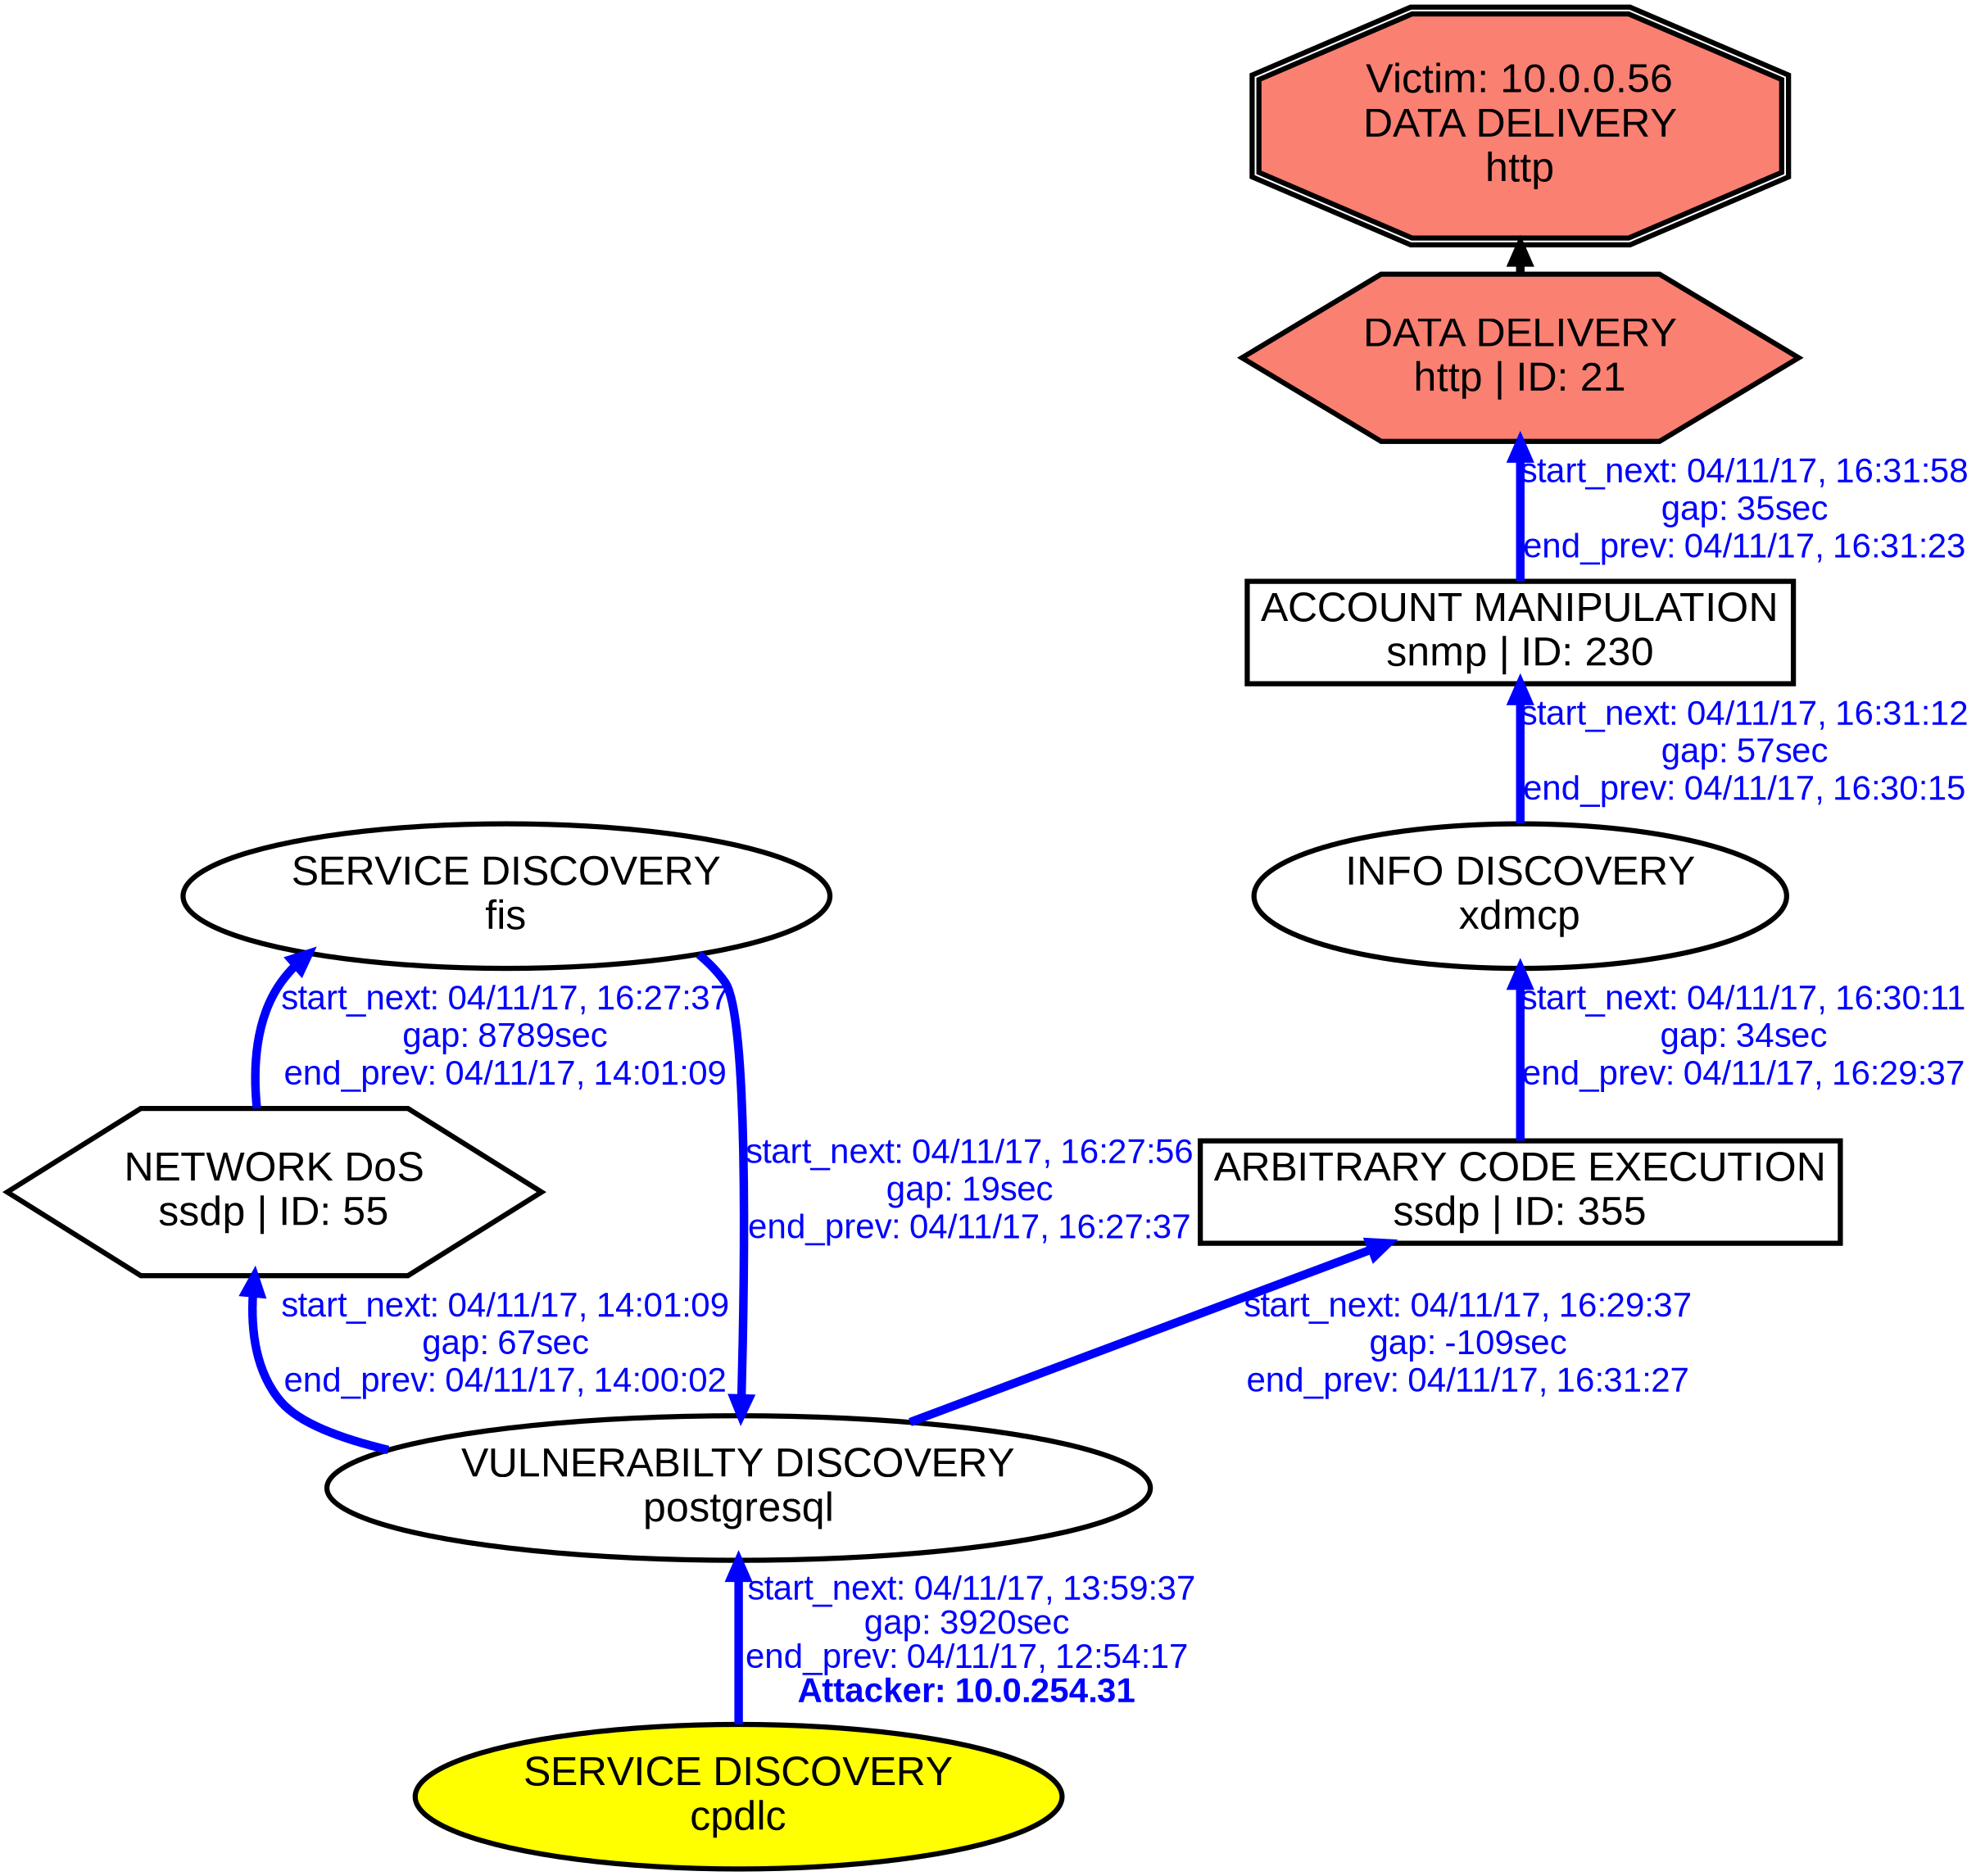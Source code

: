 digraph DATADELIVERYhttp {
rankdir="BT"; 
 graph [ nodesep="0.1", ranksep="0.02"] 
 node [ fontname=Arial, fontsize=24,penwidth=3]; 
 edge [ fontname=Arial, fontsize=20,penwidth=5 ];
"Victim: 10.0.0.56
DATA DELIVERY
http" [shape=doubleoctagon, style=filled, fillcolor=salmon];
{ rank = max; "Victim: 10.0.0.56
DATA DELIVERY
http"}
"DATA DELIVERY
http | ID: 21" -> "Victim: 10.0.0.56
DATA DELIVERY
http"
"DATA DELIVERY
http | ID: 21" [style=filled, fillcolor= salmon]
{ rank=same; "DATA DELIVERY
http | ID: 21"}
"SERVICE DISCOVERY
cpdlc" [style=filled, fillcolor= yellow]
"SERVICE DISCOVERY
cpdlc" -> "VULNERABILTY DISCOVERY
postgresql" [ color=blue] [label=<<font color="blue"> start_next: 04/11/17, 13:59:37<br/>gap: 3920sec<br/>end_prev: 04/11/17, 12:54:17</font><br/><font color="blue"><b>Attacker: 10.0.254.31</b></font>>]
"VULNERABILTY DISCOVERY
postgresql" -> "NETWORK DoS
ssdp | ID: 55" [ label="start_next: 04/11/17, 14:01:09
gap: 67sec
end_prev: 04/11/17, 14:00:02"][ fontcolor="blue" color=blue]
"NETWORK DoS
ssdp | ID: 55" -> "SERVICE DISCOVERY
fis" [ label="start_next: 04/11/17, 16:27:37
gap: 8789sec
end_prev: 04/11/17, 14:01:09"][ fontcolor="blue" color=blue]
"SERVICE DISCOVERY
fis" -> "VULNERABILTY DISCOVERY
postgresql" [ label="start_next: 04/11/17, 16:27:56
gap: 19sec
end_prev: 04/11/17, 16:27:37"][ fontcolor="blue" color=blue]
"VULNERABILTY DISCOVERY
postgresql" -> "ARBITRARY CODE EXECUTION
ssdp | ID: 355" [ label="start_next: 04/11/17, 16:29:37
gap: -109sec
end_prev: 04/11/17, 16:31:27"][ fontcolor="blue" color=blue]
"ARBITRARY CODE EXECUTION
ssdp | ID: 355" -> "INFO DISCOVERY
xdmcp" [ label="start_next: 04/11/17, 16:30:11
gap: 34sec
end_prev: 04/11/17, 16:29:37"][ fontcolor="blue" color=blue]
"INFO DISCOVERY
xdmcp" -> "ACCOUNT MANIPULATION
snmp | ID: 230" [ label="start_next: 04/11/17, 16:31:12
gap: 57sec
end_prev: 04/11/17, 16:30:15"][ fontcolor="blue" color=blue]
"ACCOUNT MANIPULATION
snmp | ID: 230" -> "DATA DELIVERY
http | ID: 21" [ label="start_next: 04/11/17, 16:31:58
gap: 35sec
end_prev: 04/11/17, 16:31:23"][ fontcolor="blue" color=blue]
"SERVICE DISCOVERY
cpdlc" [shape=oval]
"SERVICE DISCOVERY
cpdlc" [tooltip="ET SCAN Potential VNC Scan 5900-5920"]
"VULNERABILTY DISCOVERY
postgresql" [shape=oval]
"VULNERABILTY DISCOVERY
postgresql" [tooltip="ET POLICY Suspicious inbound to MSSQL port 1433
ET SCAN Nessus User Agent
ET POLICY Suspicious inbound to Oracle SQL port 1521
ET POLICY Suspicious inbound to PostgreSQL port 5432"]
"NETWORK DoS
ssdp | ID: 55" [shape=hexagon]
"NETWORK DoS
ssdp | ID: 55" [tooltip="ET DOS Possible SSDP Amplification Scan in Progress"]
"SERVICE DISCOVERY
fis" [shape=oval]
"SERVICE DISCOVERY
fis" [tooltip="ET SCAN Potential VNC Scan 5900-5920"]
"ARBITRARY CODE EXECUTION
ssdp | ID: 355" [shape=box]
"ARBITRARY CODE EXECUTION
ssdp | ID: 355" [tooltip="GPL MISC UPnP malformed advertisement"]
"INFO DISCOVERY
xdmcp" [shape=oval]
"INFO DISCOVERY
xdmcp" [tooltip="GPL RPC xdmcp info query"]
"ACCOUNT MANIPULATION
snmp | ID: 230" [shape=box]
"ACCOUNT MANIPULATION
snmp | ID: 230" [tooltip="GPL SNMP private access udp
GPL SNMP public access udp"]
"DATA DELIVERY
http | ID: 21" [shape=hexagon]
"DATA DELIVERY
http | ID: 21" [tooltip="ET WEB_SERVER PHP tags in HTTP POST"]
}
